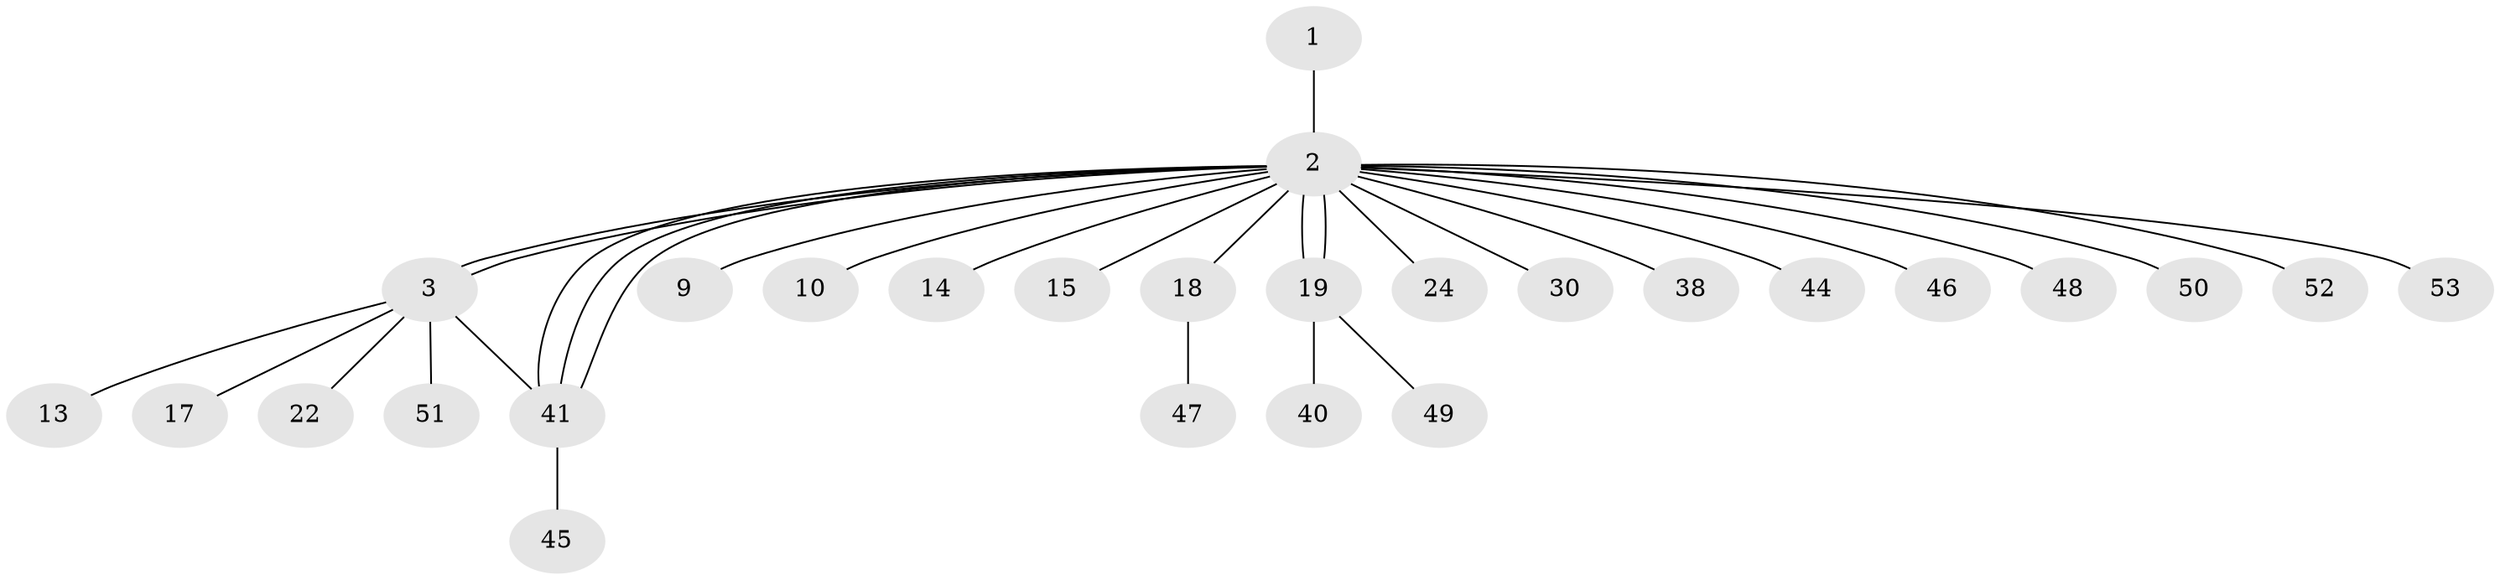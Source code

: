 // original degree distribution, {1: 0.5740740740740741, 30: 0.018518518518518517, 3: 0.1111111111111111, 2: 0.18518518518518517, 11: 0.018518518518518517, 4: 0.037037037037037035, 5: 0.037037037037037035, 6: 0.018518518518518517}
// Generated by graph-tools (version 1.1) at 2025/54/03/05/25 16:54:47]
// undirected, 27 vertices, 31 edges
graph export_dot {
graph [start="1"]
  node [color=gray90,style=filled];
  1;
  2 [super="+7+6+11+54+26+31+28+32+4+39+23+12"];
  3 [super="+5"];
  9;
  10;
  13;
  14 [super="+16"];
  15;
  17 [super="+25+20"];
  18 [super="+21+33"];
  19 [super="+37"];
  22 [super="+36+29"];
  24;
  30;
  38;
  40;
  41 [super="+43"];
  44;
  45;
  46;
  47;
  48;
  49;
  50;
  51;
  52;
  53;
  1 -- 2;
  2 -- 3 [weight=3];
  2 -- 3;
  2 -- 14;
  2 -- 18;
  2 -- 19 [weight=2];
  2 -- 19;
  2 -- 24;
  2 -- 30;
  2 -- 41;
  2 -- 41;
  2 -- 41;
  2 -- 46;
  2 -- 52 [weight=2];
  2 -- 9;
  2 -- 10;
  2 -- 38;
  2 -- 15;
  2 -- 50;
  2 -- 53;
  2 -- 48;
  2 -- 44;
  3 -- 17;
  3 -- 51;
  3 -- 22;
  3 -- 41;
  3 -- 13;
  18 -- 47;
  19 -- 40;
  19 -- 49;
  41 -- 45;
}
